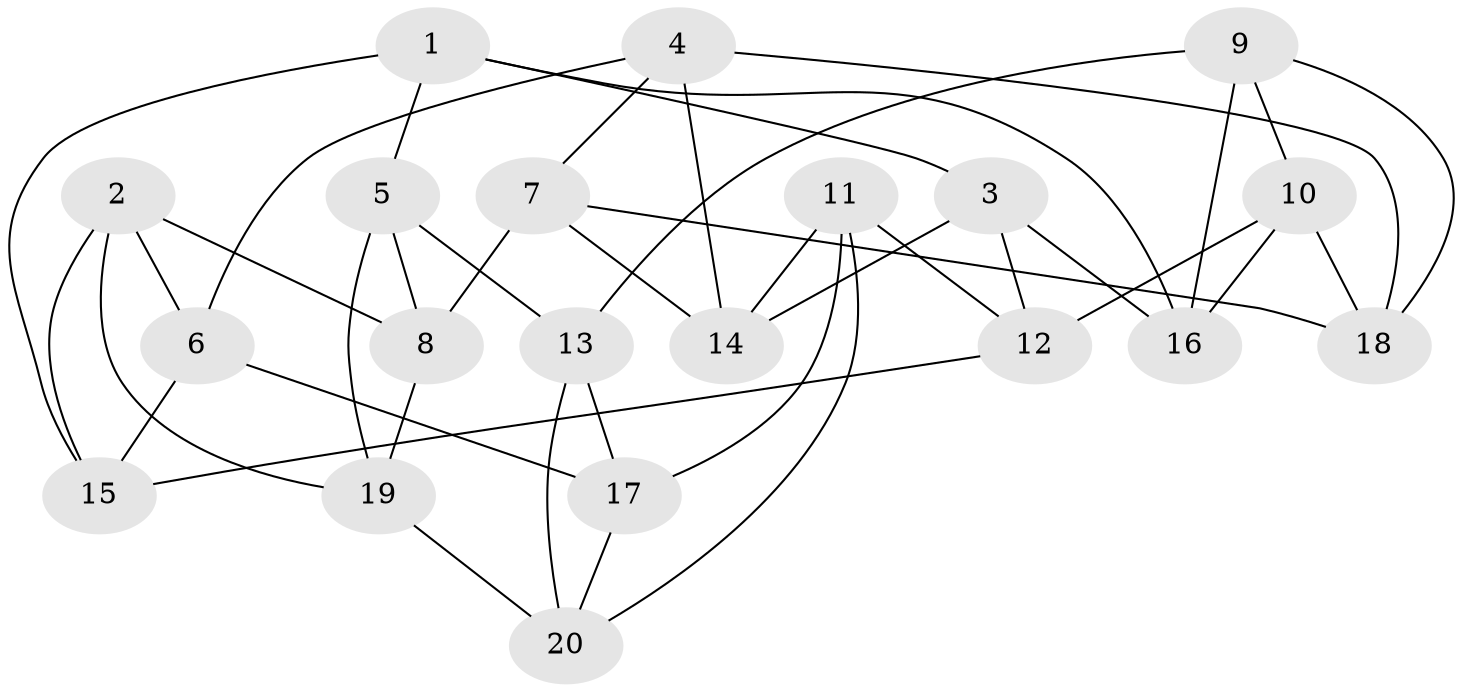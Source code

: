 // Generated by graph-tools (version 1.1) at 2025/46/02/15/25 05:46:28]
// undirected, 20 vertices, 40 edges
graph export_dot {
graph [start="1"]
  node [color=gray90,style=filled];
  1;
  2;
  3;
  4;
  5;
  6;
  7;
  8;
  9;
  10;
  11;
  12;
  13;
  14;
  15;
  16;
  17;
  18;
  19;
  20;
  1 -- 15;
  1 -- 16;
  1 -- 3;
  1 -- 5;
  2 -- 19;
  2 -- 8;
  2 -- 6;
  2 -- 15;
  3 -- 16;
  3 -- 14;
  3 -- 12;
  4 -- 18;
  4 -- 6;
  4 -- 14;
  4 -- 7;
  5 -- 8;
  5 -- 19;
  5 -- 13;
  6 -- 17;
  6 -- 15;
  7 -- 8;
  7 -- 14;
  7 -- 18;
  8 -- 19;
  9 -- 13;
  9 -- 18;
  9 -- 10;
  9 -- 16;
  10 -- 16;
  10 -- 12;
  10 -- 18;
  11 -- 20;
  11 -- 14;
  11 -- 17;
  11 -- 12;
  12 -- 15;
  13 -- 17;
  13 -- 20;
  17 -- 20;
  19 -- 20;
}
